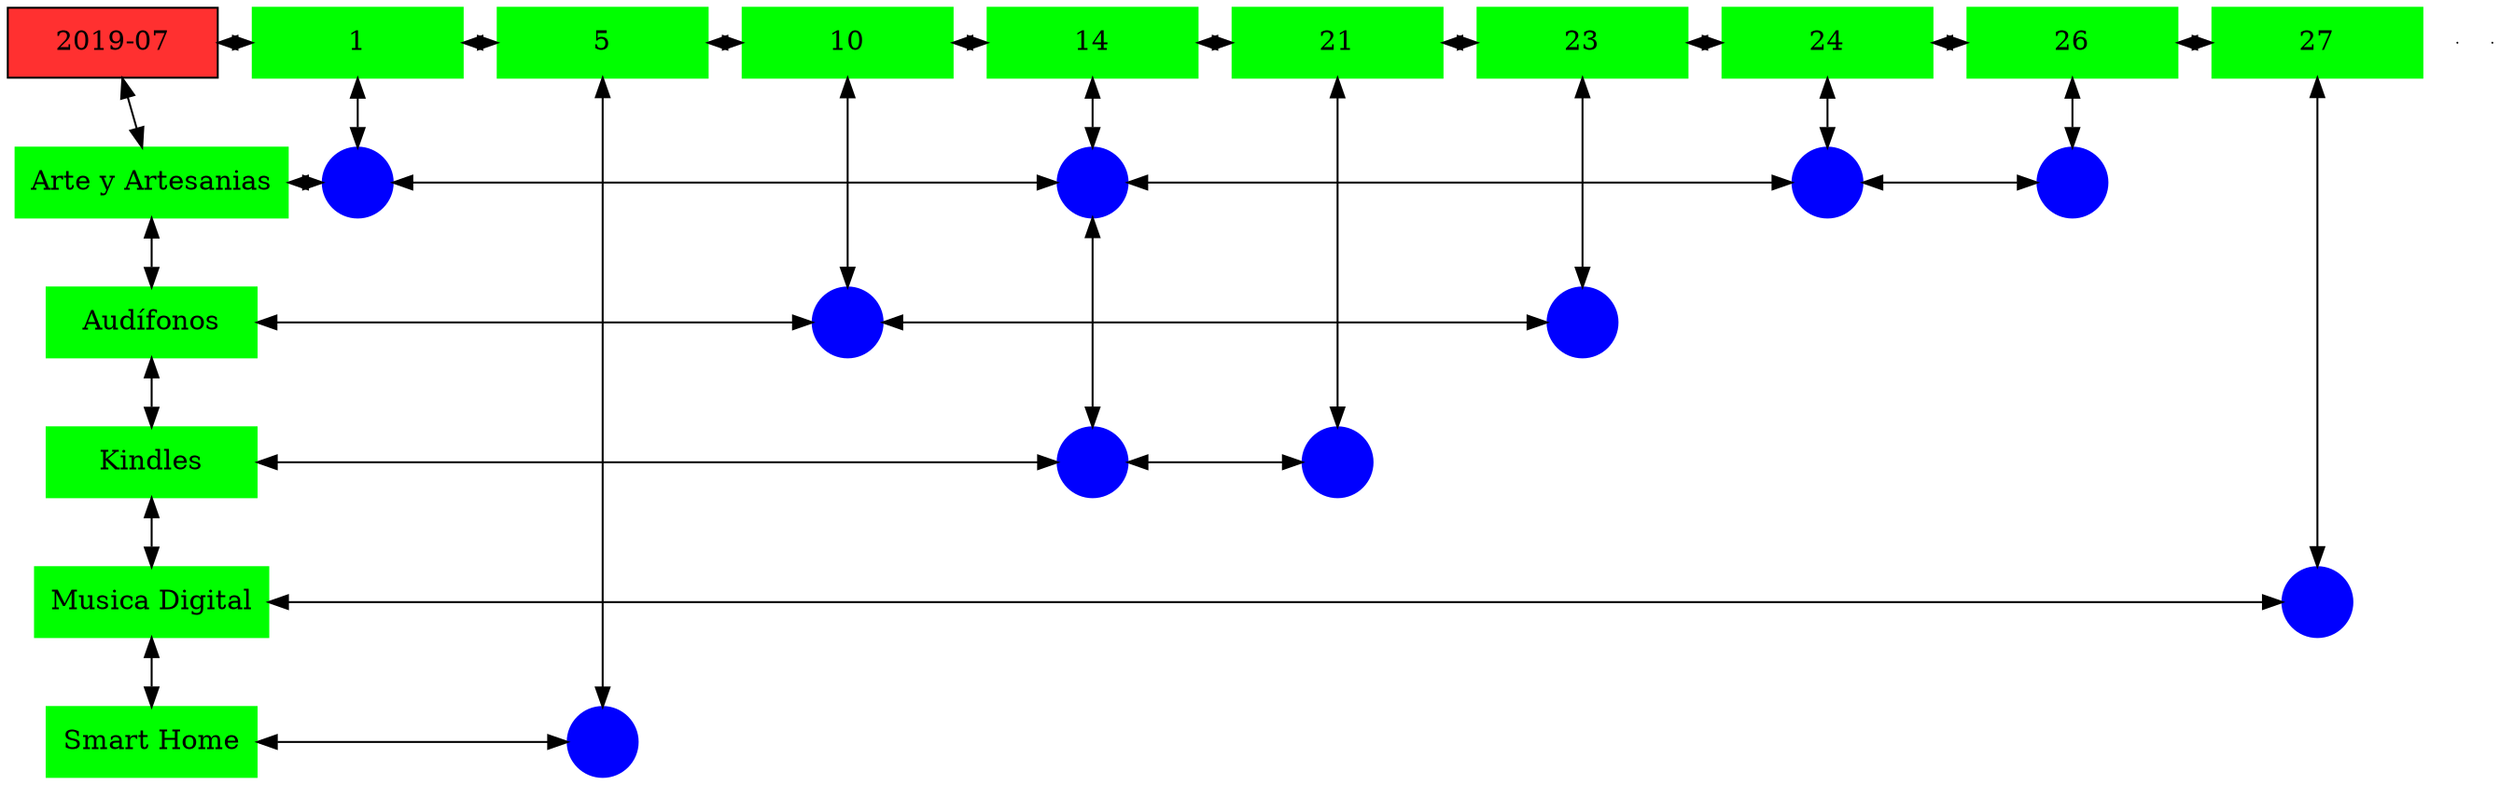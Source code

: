 digraph G{
node[shape="box"];
nodeMt[ label = "2019-07", width = 1.5, style = filled, fillcolor = firebrick1, group = 1 ];
e0[ shape = point, width = 0 ];
e1[ shape = point, width = 0 ];
node0xc001eca410[label="1",color=green,style =filled,width = 1.5 group=1];
nodeMt->node0xc001eca410[dir="both"];
{rank=same;nodeMt;node0xc001eca410;}
node0xc0021fc370[label="5",color=green,style =filled,width = 1.5 group=5];
node0xc001eca410->node0xc0021fc370[dir="both"];
{rank=same;node0xc001eca410;node0xc0021fc370;}
node0xc002102910[label="10",color=green,style =filled,width = 1.5 group=10];
node0xc0021fc370->node0xc002102910[dir="both"];
{rank=same;node0xc0021fc370;node0xc002102910;}
node0xc002050aa0[label="14",color=green,style =filled,width = 1.5 group=14];
node0xc002102910->node0xc002050aa0[dir="both"];
{rank=same;node0xc002102910;node0xc002050aa0;}
node0xc0022958b0[label="21",color=green,style =filled,width = 1.5 group=21];
node0xc002050aa0->node0xc0022958b0[dir="both"];
{rank=same;node0xc002050aa0;node0xc0022958b0;}
node0xc002239130[label="23",color=green,style =filled,width = 1.5 group=23];
node0xc0022958b0->node0xc002239130[dir="both"];
{rank=same;node0xc0022958b0;node0xc002239130;}
node0xc001e46050[label="24",color=green,style =filled,width = 1.5 group=24];
node0xc002239130->node0xc001e46050[dir="both"];
{rank=same;node0xc002239130;node0xc001e46050;}
node0xc002239310[label="26",color=green,style =filled,width = 1.5 group=26];
node0xc001e46050->node0xc002239310[dir="both"];
{rank=same;node0xc001e46050;node0xc002239310;}
node0xc001e6fae0[label="27",color=green,style =filled,width = 1.5 group=27];
node0xc002239310->node0xc001e6fae0[dir="both"];
{rank=same;node0xc002239310;node0xc001e6fae0;}
node0xc001e46000[label="Arte y Artesanias",color=green,style =filled width = 1.5 group=1];
node0xc001ebdc80[label="",color=blue,style =filled, width = 0.5 group=1 shape=circle];
node0xc001e46000->node0xc001ebdc80[dir="both"];
{rank=same;node0xc001e46000;node0xc001ebdc80;}
node0xc0022dc480[label="",color=blue,style =filled, width = 0.5 group=14 shape=circle];
node0xc001ebdc80->node0xc0022dc480[dir="both"];
{rank=same;node0xc0022dc480;node0xc001ebdc80;}
node0xc001e44280[label="",color=blue,style =filled, width = 0.5 group=24 shape=circle];
node0xc0022dc480->node0xc001e44280[dir="both"];
{rank=same;node0xc001e44280;node0xc0022dc480;}
node0xc002233e00[label="",color=blue,style =filled, width = 0.5 group=26 shape=circle];
node0xc001e44280->node0xc002233e00[dir="both"];
{rank=same;node0xc002233e00;node0xc001e44280;}
node0xc0021028c0[label="Audífonos",color=green,style =filled width = 1.5 group=1];
node0xc0020fef80[label="",color=blue,style =filled, width = 0.5 group=10 shape=circle];
node0xc0021028c0->node0xc0020fef80[dir="both"];
{rank=same;node0xc0021028c0;node0xc0020fef80;}
node0xc002233c80[label="",color=blue,style =filled, width = 0.5 group=23 shape=circle];
node0xc0020fef80->node0xc002233c80[dir="both"];
{rank=same;node0xc002233c80;node0xc0020fef80;}
node0xc002050a50[label="Kindles",color=green,style =filled width = 1.5 group=1];
node0xc00204cb80[label="",color=blue,style =filled, width = 0.5 group=14 shape=circle];
node0xc002050a50->node0xc00204cb80[dir="both"];
{rank=same;node0xc002050a50;node0xc00204cb80;}
node0xc002298f80[label="",color=blue,style =filled, width = 0.5 group=21 shape=circle];
node0xc00204cb80->node0xc002298f80[dir="both"];
{rank=same;node0xc002298f80;node0xc00204cb80;}
node0xc001e6fa90[label="Musica Digital",color=green,style =filled width = 1.5 group=1];
node0xc001e74680[label="",color=blue,style =filled, width = 0.5 group=27 shape=circle];
node0xc001e6fa90->node0xc001e74680[dir="both"];
{rank=same;node0xc001e6fa90;node0xc001e74680;}
node0xc0021fc320[label="Smart Home",color=green,style =filled width = 1.5 group=1];
node0xc0021ebe80[label="",color=blue,style =filled, width = 0.5 group=5 shape=circle];
node0xc0021fc320->node0xc0021ebe80[dir="both"];
{rank=same;node0xc0021fc320;node0xc0021ebe80;}
node0xc001eca410->node0xc001ebdc80[dir="both"];
node0xc0021fc370->node0xc0021ebe80[dir="both"];
node0xc002102910->node0xc0020fef80[dir="both"];
node0xc002050aa0->node0xc0022dc480[dir="both"];
node0xc0022dc480->node0xc00204cb80[dir="both"];
node0xc0022958b0->node0xc002298f80[dir="both"];
node0xc002239130->node0xc002233c80[dir="both"];
node0xc001e46050->node0xc001e44280[dir="both"];
node0xc002239310->node0xc002233e00[dir="both"];
node0xc001e6fae0->node0xc001e74680[dir="both"];
nodeMt->node0xc001e46000[dir="both"];
node0xc001e46000->node0xc0021028c0[dir="both"];
node0xc0021028c0->node0xc002050a50[dir="both"];
node0xc002050a50->node0xc001e6fa90[dir="both"];
node0xc001e6fa90->node0xc0021fc320[dir="both"];
}
